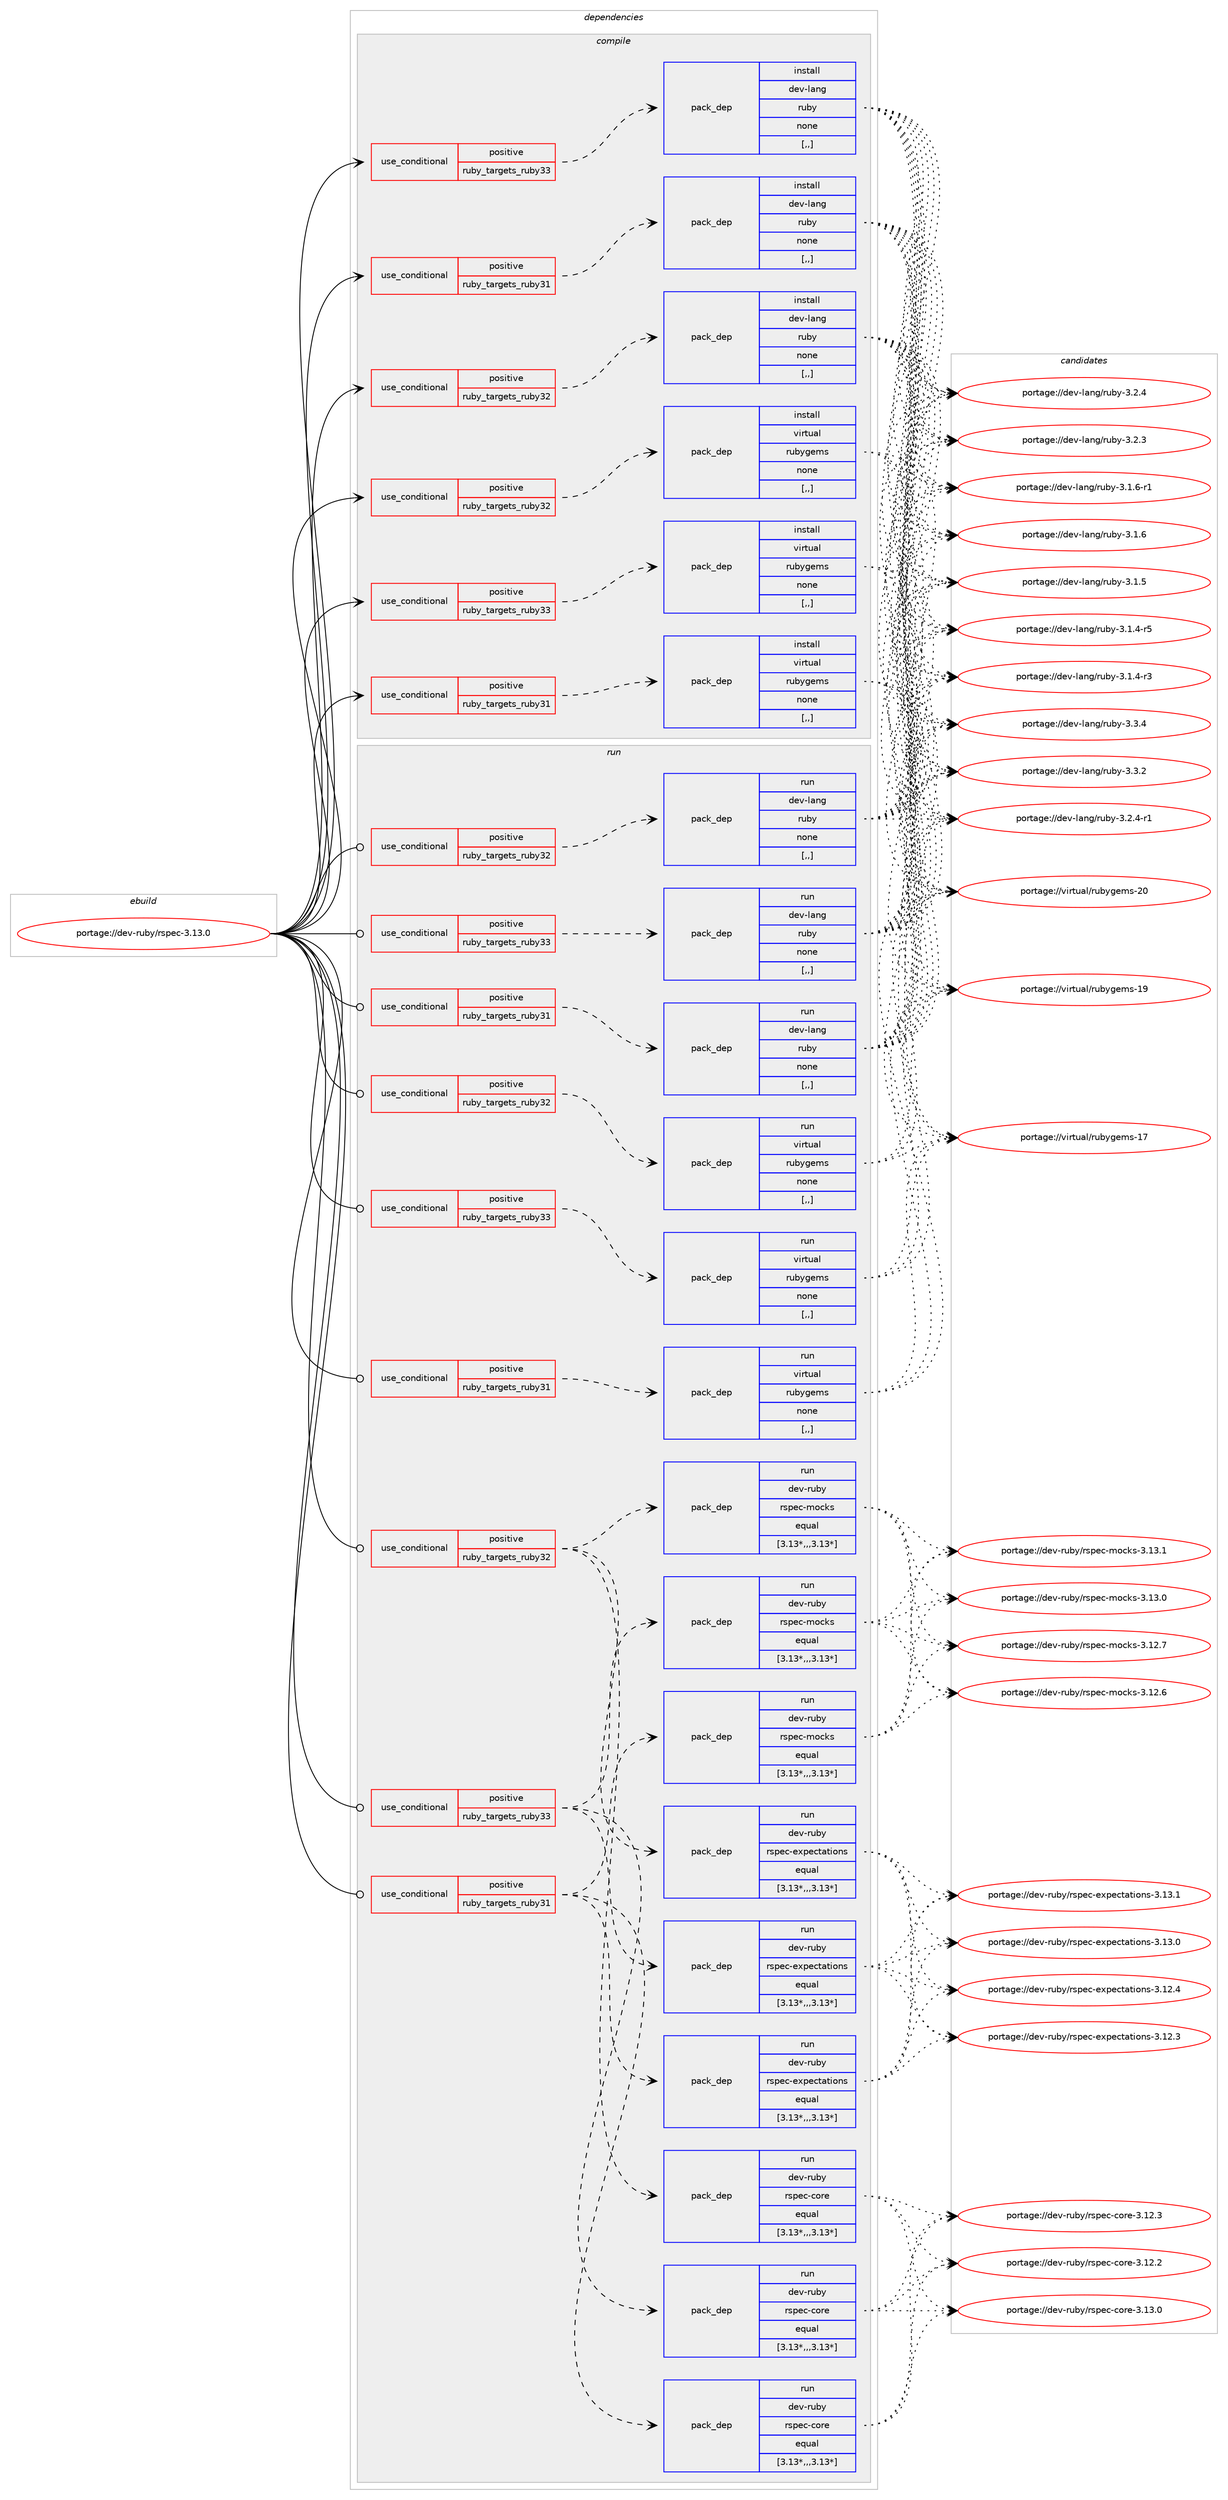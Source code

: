 digraph prolog {

# *************
# Graph options
# *************

newrank=true;
concentrate=true;
compound=true;
graph [rankdir=LR,fontname=Helvetica,fontsize=10,ranksep=1.5];#, ranksep=2.5, nodesep=0.2];
edge  [arrowhead=vee];
node  [fontname=Helvetica,fontsize=10];

# **********
# The ebuild
# **********

subgraph cluster_leftcol {
color=gray;
label=<<i>ebuild</i>>;
id [label="portage://dev-ruby/rspec-3.13.0", color=red, width=4, href="../dev-ruby/rspec-3.13.0.svg"];
}

# ****************
# The dependencies
# ****************

subgraph cluster_midcol {
color=gray;
label=<<i>dependencies</i>>;
subgraph cluster_compile {
fillcolor="#eeeeee";
style=filled;
label=<<i>compile</i>>;
subgraph cond54724 {
dependency198968 [label=<<TABLE BORDER="0" CELLBORDER="1" CELLSPACING="0" CELLPADDING="4"><TR><TD ROWSPAN="3" CELLPADDING="10">use_conditional</TD></TR><TR><TD>positive</TD></TR><TR><TD>ruby_targets_ruby31</TD></TR></TABLE>>, shape=none, color=red];
subgraph pack142876 {
dependency198969 [label=<<TABLE BORDER="0" CELLBORDER="1" CELLSPACING="0" CELLPADDING="4" WIDTH="220"><TR><TD ROWSPAN="6" CELLPADDING="30">pack_dep</TD></TR><TR><TD WIDTH="110">install</TD></TR><TR><TD>dev-lang</TD></TR><TR><TD>ruby</TD></TR><TR><TD>none</TD></TR><TR><TD>[,,]</TD></TR></TABLE>>, shape=none, color=blue];
}
dependency198968:e -> dependency198969:w [weight=20,style="dashed",arrowhead="vee"];
}
id:e -> dependency198968:w [weight=20,style="solid",arrowhead="vee"];
subgraph cond54725 {
dependency198970 [label=<<TABLE BORDER="0" CELLBORDER="1" CELLSPACING="0" CELLPADDING="4"><TR><TD ROWSPAN="3" CELLPADDING="10">use_conditional</TD></TR><TR><TD>positive</TD></TR><TR><TD>ruby_targets_ruby31</TD></TR></TABLE>>, shape=none, color=red];
subgraph pack142877 {
dependency198971 [label=<<TABLE BORDER="0" CELLBORDER="1" CELLSPACING="0" CELLPADDING="4" WIDTH="220"><TR><TD ROWSPAN="6" CELLPADDING="30">pack_dep</TD></TR><TR><TD WIDTH="110">install</TD></TR><TR><TD>virtual</TD></TR><TR><TD>rubygems</TD></TR><TR><TD>none</TD></TR><TR><TD>[,,]</TD></TR></TABLE>>, shape=none, color=blue];
}
dependency198970:e -> dependency198971:w [weight=20,style="dashed",arrowhead="vee"];
}
id:e -> dependency198970:w [weight=20,style="solid",arrowhead="vee"];
subgraph cond54726 {
dependency198972 [label=<<TABLE BORDER="0" CELLBORDER="1" CELLSPACING="0" CELLPADDING="4"><TR><TD ROWSPAN="3" CELLPADDING="10">use_conditional</TD></TR><TR><TD>positive</TD></TR><TR><TD>ruby_targets_ruby32</TD></TR></TABLE>>, shape=none, color=red];
subgraph pack142878 {
dependency198973 [label=<<TABLE BORDER="0" CELLBORDER="1" CELLSPACING="0" CELLPADDING="4" WIDTH="220"><TR><TD ROWSPAN="6" CELLPADDING="30">pack_dep</TD></TR><TR><TD WIDTH="110">install</TD></TR><TR><TD>dev-lang</TD></TR><TR><TD>ruby</TD></TR><TR><TD>none</TD></TR><TR><TD>[,,]</TD></TR></TABLE>>, shape=none, color=blue];
}
dependency198972:e -> dependency198973:w [weight=20,style="dashed",arrowhead="vee"];
}
id:e -> dependency198972:w [weight=20,style="solid",arrowhead="vee"];
subgraph cond54727 {
dependency198974 [label=<<TABLE BORDER="0" CELLBORDER="1" CELLSPACING="0" CELLPADDING="4"><TR><TD ROWSPAN="3" CELLPADDING="10">use_conditional</TD></TR><TR><TD>positive</TD></TR><TR><TD>ruby_targets_ruby32</TD></TR></TABLE>>, shape=none, color=red];
subgraph pack142879 {
dependency198975 [label=<<TABLE BORDER="0" CELLBORDER="1" CELLSPACING="0" CELLPADDING="4" WIDTH="220"><TR><TD ROWSPAN="6" CELLPADDING="30">pack_dep</TD></TR><TR><TD WIDTH="110">install</TD></TR><TR><TD>virtual</TD></TR><TR><TD>rubygems</TD></TR><TR><TD>none</TD></TR><TR><TD>[,,]</TD></TR></TABLE>>, shape=none, color=blue];
}
dependency198974:e -> dependency198975:w [weight=20,style="dashed",arrowhead="vee"];
}
id:e -> dependency198974:w [weight=20,style="solid",arrowhead="vee"];
subgraph cond54728 {
dependency198976 [label=<<TABLE BORDER="0" CELLBORDER="1" CELLSPACING="0" CELLPADDING="4"><TR><TD ROWSPAN="3" CELLPADDING="10">use_conditional</TD></TR><TR><TD>positive</TD></TR><TR><TD>ruby_targets_ruby33</TD></TR></TABLE>>, shape=none, color=red];
subgraph pack142880 {
dependency198977 [label=<<TABLE BORDER="0" CELLBORDER="1" CELLSPACING="0" CELLPADDING="4" WIDTH="220"><TR><TD ROWSPAN="6" CELLPADDING="30">pack_dep</TD></TR><TR><TD WIDTH="110">install</TD></TR><TR><TD>dev-lang</TD></TR><TR><TD>ruby</TD></TR><TR><TD>none</TD></TR><TR><TD>[,,]</TD></TR></TABLE>>, shape=none, color=blue];
}
dependency198976:e -> dependency198977:w [weight=20,style="dashed",arrowhead="vee"];
}
id:e -> dependency198976:w [weight=20,style="solid",arrowhead="vee"];
subgraph cond54729 {
dependency198978 [label=<<TABLE BORDER="0" CELLBORDER="1" CELLSPACING="0" CELLPADDING="4"><TR><TD ROWSPAN="3" CELLPADDING="10">use_conditional</TD></TR><TR><TD>positive</TD></TR><TR><TD>ruby_targets_ruby33</TD></TR></TABLE>>, shape=none, color=red];
subgraph pack142881 {
dependency198979 [label=<<TABLE BORDER="0" CELLBORDER="1" CELLSPACING="0" CELLPADDING="4" WIDTH="220"><TR><TD ROWSPAN="6" CELLPADDING="30">pack_dep</TD></TR><TR><TD WIDTH="110">install</TD></TR><TR><TD>virtual</TD></TR><TR><TD>rubygems</TD></TR><TR><TD>none</TD></TR><TR><TD>[,,]</TD></TR></TABLE>>, shape=none, color=blue];
}
dependency198978:e -> dependency198979:w [weight=20,style="dashed",arrowhead="vee"];
}
id:e -> dependency198978:w [weight=20,style="solid",arrowhead="vee"];
}
subgraph cluster_compileandrun {
fillcolor="#eeeeee";
style=filled;
label=<<i>compile and run</i>>;
}
subgraph cluster_run {
fillcolor="#eeeeee";
style=filled;
label=<<i>run</i>>;
subgraph cond54730 {
dependency198980 [label=<<TABLE BORDER="0" CELLBORDER="1" CELLSPACING="0" CELLPADDING="4"><TR><TD ROWSPAN="3" CELLPADDING="10">use_conditional</TD></TR><TR><TD>positive</TD></TR><TR><TD>ruby_targets_ruby31</TD></TR></TABLE>>, shape=none, color=red];
subgraph pack142882 {
dependency198981 [label=<<TABLE BORDER="0" CELLBORDER="1" CELLSPACING="0" CELLPADDING="4" WIDTH="220"><TR><TD ROWSPAN="6" CELLPADDING="30">pack_dep</TD></TR><TR><TD WIDTH="110">run</TD></TR><TR><TD>dev-lang</TD></TR><TR><TD>ruby</TD></TR><TR><TD>none</TD></TR><TR><TD>[,,]</TD></TR></TABLE>>, shape=none, color=blue];
}
dependency198980:e -> dependency198981:w [weight=20,style="dashed",arrowhead="vee"];
}
id:e -> dependency198980:w [weight=20,style="solid",arrowhead="odot"];
subgraph cond54731 {
dependency198982 [label=<<TABLE BORDER="0" CELLBORDER="1" CELLSPACING="0" CELLPADDING="4"><TR><TD ROWSPAN="3" CELLPADDING="10">use_conditional</TD></TR><TR><TD>positive</TD></TR><TR><TD>ruby_targets_ruby31</TD></TR></TABLE>>, shape=none, color=red];
subgraph pack142883 {
dependency198983 [label=<<TABLE BORDER="0" CELLBORDER="1" CELLSPACING="0" CELLPADDING="4" WIDTH="220"><TR><TD ROWSPAN="6" CELLPADDING="30">pack_dep</TD></TR><TR><TD WIDTH="110">run</TD></TR><TR><TD>dev-ruby</TD></TR><TR><TD>rspec-core</TD></TR><TR><TD>equal</TD></TR><TR><TD>[3.13*,,,3.13*]</TD></TR></TABLE>>, shape=none, color=blue];
}
dependency198982:e -> dependency198983:w [weight=20,style="dashed",arrowhead="vee"];
subgraph pack142884 {
dependency198984 [label=<<TABLE BORDER="0" CELLBORDER="1" CELLSPACING="0" CELLPADDING="4" WIDTH="220"><TR><TD ROWSPAN="6" CELLPADDING="30">pack_dep</TD></TR><TR><TD WIDTH="110">run</TD></TR><TR><TD>dev-ruby</TD></TR><TR><TD>rspec-expectations</TD></TR><TR><TD>equal</TD></TR><TR><TD>[3.13*,,,3.13*]</TD></TR></TABLE>>, shape=none, color=blue];
}
dependency198982:e -> dependency198984:w [weight=20,style="dashed",arrowhead="vee"];
subgraph pack142885 {
dependency198985 [label=<<TABLE BORDER="0" CELLBORDER="1" CELLSPACING="0" CELLPADDING="4" WIDTH="220"><TR><TD ROWSPAN="6" CELLPADDING="30">pack_dep</TD></TR><TR><TD WIDTH="110">run</TD></TR><TR><TD>dev-ruby</TD></TR><TR><TD>rspec-mocks</TD></TR><TR><TD>equal</TD></TR><TR><TD>[3.13*,,,3.13*]</TD></TR></TABLE>>, shape=none, color=blue];
}
dependency198982:e -> dependency198985:w [weight=20,style="dashed",arrowhead="vee"];
}
id:e -> dependency198982:w [weight=20,style="solid",arrowhead="odot"];
subgraph cond54732 {
dependency198986 [label=<<TABLE BORDER="0" CELLBORDER="1" CELLSPACING="0" CELLPADDING="4"><TR><TD ROWSPAN="3" CELLPADDING="10">use_conditional</TD></TR><TR><TD>positive</TD></TR><TR><TD>ruby_targets_ruby31</TD></TR></TABLE>>, shape=none, color=red];
subgraph pack142886 {
dependency198987 [label=<<TABLE BORDER="0" CELLBORDER="1" CELLSPACING="0" CELLPADDING="4" WIDTH="220"><TR><TD ROWSPAN="6" CELLPADDING="30">pack_dep</TD></TR><TR><TD WIDTH="110">run</TD></TR><TR><TD>virtual</TD></TR><TR><TD>rubygems</TD></TR><TR><TD>none</TD></TR><TR><TD>[,,]</TD></TR></TABLE>>, shape=none, color=blue];
}
dependency198986:e -> dependency198987:w [weight=20,style="dashed",arrowhead="vee"];
}
id:e -> dependency198986:w [weight=20,style="solid",arrowhead="odot"];
subgraph cond54733 {
dependency198988 [label=<<TABLE BORDER="0" CELLBORDER="1" CELLSPACING="0" CELLPADDING="4"><TR><TD ROWSPAN="3" CELLPADDING="10">use_conditional</TD></TR><TR><TD>positive</TD></TR><TR><TD>ruby_targets_ruby32</TD></TR></TABLE>>, shape=none, color=red];
subgraph pack142887 {
dependency198989 [label=<<TABLE BORDER="0" CELLBORDER="1" CELLSPACING="0" CELLPADDING="4" WIDTH="220"><TR><TD ROWSPAN="6" CELLPADDING="30">pack_dep</TD></TR><TR><TD WIDTH="110">run</TD></TR><TR><TD>dev-lang</TD></TR><TR><TD>ruby</TD></TR><TR><TD>none</TD></TR><TR><TD>[,,]</TD></TR></TABLE>>, shape=none, color=blue];
}
dependency198988:e -> dependency198989:w [weight=20,style="dashed",arrowhead="vee"];
}
id:e -> dependency198988:w [weight=20,style="solid",arrowhead="odot"];
subgraph cond54734 {
dependency198990 [label=<<TABLE BORDER="0" CELLBORDER="1" CELLSPACING="0" CELLPADDING="4"><TR><TD ROWSPAN="3" CELLPADDING="10">use_conditional</TD></TR><TR><TD>positive</TD></TR><TR><TD>ruby_targets_ruby32</TD></TR></TABLE>>, shape=none, color=red];
subgraph pack142888 {
dependency198991 [label=<<TABLE BORDER="0" CELLBORDER="1" CELLSPACING="0" CELLPADDING="4" WIDTH="220"><TR><TD ROWSPAN="6" CELLPADDING="30">pack_dep</TD></TR><TR><TD WIDTH="110">run</TD></TR><TR><TD>dev-ruby</TD></TR><TR><TD>rspec-core</TD></TR><TR><TD>equal</TD></TR><TR><TD>[3.13*,,,3.13*]</TD></TR></TABLE>>, shape=none, color=blue];
}
dependency198990:e -> dependency198991:w [weight=20,style="dashed",arrowhead="vee"];
subgraph pack142889 {
dependency198992 [label=<<TABLE BORDER="0" CELLBORDER="1" CELLSPACING="0" CELLPADDING="4" WIDTH="220"><TR><TD ROWSPAN="6" CELLPADDING="30">pack_dep</TD></TR><TR><TD WIDTH="110">run</TD></TR><TR><TD>dev-ruby</TD></TR><TR><TD>rspec-expectations</TD></TR><TR><TD>equal</TD></TR><TR><TD>[3.13*,,,3.13*]</TD></TR></TABLE>>, shape=none, color=blue];
}
dependency198990:e -> dependency198992:w [weight=20,style="dashed",arrowhead="vee"];
subgraph pack142890 {
dependency198993 [label=<<TABLE BORDER="0" CELLBORDER="1" CELLSPACING="0" CELLPADDING="4" WIDTH="220"><TR><TD ROWSPAN="6" CELLPADDING="30">pack_dep</TD></TR><TR><TD WIDTH="110">run</TD></TR><TR><TD>dev-ruby</TD></TR><TR><TD>rspec-mocks</TD></TR><TR><TD>equal</TD></TR><TR><TD>[3.13*,,,3.13*]</TD></TR></TABLE>>, shape=none, color=blue];
}
dependency198990:e -> dependency198993:w [weight=20,style="dashed",arrowhead="vee"];
}
id:e -> dependency198990:w [weight=20,style="solid",arrowhead="odot"];
subgraph cond54735 {
dependency198994 [label=<<TABLE BORDER="0" CELLBORDER="1" CELLSPACING="0" CELLPADDING="4"><TR><TD ROWSPAN="3" CELLPADDING="10">use_conditional</TD></TR><TR><TD>positive</TD></TR><TR><TD>ruby_targets_ruby32</TD></TR></TABLE>>, shape=none, color=red];
subgraph pack142891 {
dependency198995 [label=<<TABLE BORDER="0" CELLBORDER="1" CELLSPACING="0" CELLPADDING="4" WIDTH="220"><TR><TD ROWSPAN="6" CELLPADDING="30">pack_dep</TD></TR><TR><TD WIDTH="110">run</TD></TR><TR><TD>virtual</TD></TR><TR><TD>rubygems</TD></TR><TR><TD>none</TD></TR><TR><TD>[,,]</TD></TR></TABLE>>, shape=none, color=blue];
}
dependency198994:e -> dependency198995:w [weight=20,style="dashed",arrowhead="vee"];
}
id:e -> dependency198994:w [weight=20,style="solid",arrowhead="odot"];
subgraph cond54736 {
dependency198996 [label=<<TABLE BORDER="0" CELLBORDER="1" CELLSPACING="0" CELLPADDING="4"><TR><TD ROWSPAN="3" CELLPADDING="10">use_conditional</TD></TR><TR><TD>positive</TD></TR><TR><TD>ruby_targets_ruby33</TD></TR></TABLE>>, shape=none, color=red];
subgraph pack142892 {
dependency198997 [label=<<TABLE BORDER="0" CELLBORDER="1" CELLSPACING="0" CELLPADDING="4" WIDTH="220"><TR><TD ROWSPAN="6" CELLPADDING="30">pack_dep</TD></TR><TR><TD WIDTH="110">run</TD></TR><TR><TD>dev-lang</TD></TR><TR><TD>ruby</TD></TR><TR><TD>none</TD></TR><TR><TD>[,,]</TD></TR></TABLE>>, shape=none, color=blue];
}
dependency198996:e -> dependency198997:w [weight=20,style="dashed",arrowhead="vee"];
}
id:e -> dependency198996:w [weight=20,style="solid",arrowhead="odot"];
subgraph cond54737 {
dependency198998 [label=<<TABLE BORDER="0" CELLBORDER="1" CELLSPACING="0" CELLPADDING="4"><TR><TD ROWSPAN="3" CELLPADDING="10">use_conditional</TD></TR><TR><TD>positive</TD></TR><TR><TD>ruby_targets_ruby33</TD></TR></TABLE>>, shape=none, color=red];
subgraph pack142893 {
dependency198999 [label=<<TABLE BORDER="0" CELLBORDER="1" CELLSPACING="0" CELLPADDING="4" WIDTH="220"><TR><TD ROWSPAN="6" CELLPADDING="30">pack_dep</TD></TR><TR><TD WIDTH="110">run</TD></TR><TR><TD>dev-ruby</TD></TR><TR><TD>rspec-core</TD></TR><TR><TD>equal</TD></TR><TR><TD>[3.13*,,,3.13*]</TD></TR></TABLE>>, shape=none, color=blue];
}
dependency198998:e -> dependency198999:w [weight=20,style="dashed",arrowhead="vee"];
subgraph pack142894 {
dependency199000 [label=<<TABLE BORDER="0" CELLBORDER="1" CELLSPACING="0" CELLPADDING="4" WIDTH="220"><TR><TD ROWSPAN="6" CELLPADDING="30">pack_dep</TD></TR><TR><TD WIDTH="110">run</TD></TR><TR><TD>dev-ruby</TD></TR><TR><TD>rspec-expectations</TD></TR><TR><TD>equal</TD></TR><TR><TD>[3.13*,,,3.13*]</TD></TR></TABLE>>, shape=none, color=blue];
}
dependency198998:e -> dependency199000:w [weight=20,style="dashed",arrowhead="vee"];
subgraph pack142895 {
dependency199001 [label=<<TABLE BORDER="0" CELLBORDER="1" CELLSPACING="0" CELLPADDING="4" WIDTH="220"><TR><TD ROWSPAN="6" CELLPADDING="30">pack_dep</TD></TR><TR><TD WIDTH="110">run</TD></TR><TR><TD>dev-ruby</TD></TR><TR><TD>rspec-mocks</TD></TR><TR><TD>equal</TD></TR><TR><TD>[3.13*,,,3.13*]</TD></TR></TABLE>>, shape=none, color=blue];
}
dependency198998:e -> dependency199001:w [weight=20,style="dashed",arrowhead="vee"];
}
id:e -> dependency198998:w [weight=20,style="solid",arrowhead="odot"];
subgraph cond54738 {
dependency199002 [label=<<TABLE BORDER="0" CELLBORDER="1" CELLSPACING="0" CELLPADDING="4"><TR><TD ROWSPAN="3" CELLPADDING="10">use_conditional</TD></TR><TR><TD>positive</TD></TR><TR><TD>ruby_targets_ruby33</TD></TR></TABLE>>, shape=none, color=red];
subgraph pack142896 {
dependency199003 [label=<<TABLE BORDER="0" CELLBORDER="1" CELLSPACING="0" CELLPADDING="4" WIDTH="220"><TR><TD ROWSPAN="6" CELLPADDING="30">pack_dep</TD></TR><TR><TD WIDTH="110">run</TD></TR><TR><TD>virtual</TD></TR><TR><TD>rubygems</TD></TR><TR><TD>none</TD></TR><TR><TD>[,,]</TD></TR></TABLE>>, shape=none, color=blue];
}
dependency199002:e -> dependency199003:w [weight=20,style="dashed",arrowhead="vee"];
}
id:e -> dependency199002:w [weight=20,style="solid",arrowhead="odot"];
}
}

# **************
# The candidates
# **************

subgraph cluster_choices {
rank=same;
color=gray;
label=<<i>candidates</i>>;

subgraph choice142876 {
color=black;
nodesep=1;
choice10010111845108971101034711411798121455146514652 [label="portage://dev-lang/ruby-3.3.4", color=red, width=4,href="../dev-lang/ruby-3.3.4.svg"];
choice10010111845108971101034711411798121455146514650 [label="portage://dev-lang/ruby-3.3.2", color=red, width=4,href="../dev-lang/ruby-3.3.2.svg"];
choice100101118451089711010347114117981214551465046524511449 [label="portage://dev-lang/ruby-3.2.4-r1", color=red, width=4,href="../dev-lang/ruby-3.2.4-r1.svg"];
choice10010111845108971101034711411798121455146504652 [label="portage://dev-lang/ruby-3.2.4", color=red, width=4,href="../dev-lang/ruby-3.2.4.svg"];
choice10010111845108971101034711411798121455146504651 [label="portage://dev-lang/ruby-3.2.3", color=red, width=4,href="../dev-lang/ruby-3.2.3.svg"];
choice100101118451089711010347114117981214551464946544511449 [label="portage://dev-lang/ruby-3.1.6-r1", color=red, width=4,href="../dev-lang/ruby-3.1.6-r1.svg"];
choice10010111845108971101034711411798121455146494654 [label="portage://dev-lang/ruby-3.1.6", color=red, width=4,href="../dev-lang/ruby-3.1.6.svg"];
choice10010111845108971101034711411798121455146494653 [label="portage://dev-lang/ruby-3.1.5", color=red, width=4,href="../dev-lang/ruby-3.1.5.svg"];
choice100101118451089711010347114117981214551464946524511453 [label="portage://dev-lang/ruby-3.1.4-r5", color=red, width=4,href="../dev-lang/ruby-3.1.4-r5.svg"];
choice100101118451089711010347114117981214551464946524511451 [label="portage://dev-lang/ruby-3.1.4-r3", color=red, width=4,href="../dev-lang/ruby-3.1.4-r3.svg"];
dependency198969:e -> choice10010111845108971101034711411798121455146514652:w [style=dotted,weight="100"];
dependency198969:e -> choice10010111845108971101034711411798121455146514650:w [style=dotted,weight="100"];
dependency198969:e -> choice100101118451089711010347114117981214551465046524511449:w [style=dotted,weight="100"];
dependency198969:e -> choice10010111845108971101034711411798121455146504652:w [style=dotted,weight="100"];
dependency198969:e -> choice10010111845108971101034711411798121455146504651:w [style=dotted,weight="100"];
dependency198969:e -> choice100101118451089711010347114117981214551464946544511449:w [style=dotted,weight="100"];
dependency198969:e -> choice10010111845108971101034711411798121455146494654:w [style=dotted,weight="100"];
dependency198969:e -> choice10010111845108971101034711411798121455146494653:w [style=dotted,weight="100"];
dependency198969:e -> choice100101118451089711010347114117981214551464946524511453:w [style=dotted,weight="100"];
dependency198969:e -> choice100101118451089711010347114117981214551464946524511451:w [style=dotted,weight="100"];
}
subgraph choice142877 {
color=black;
nodesep=1;
choice118105114116117971084711411798121103101109115455048 [label="portage://virtual/rubygems-20", color=red, width=4,href="../virtual/rubygems-20.svg"];
choice118105114116117971084711411798121103101109115454957 [label="portage://virtual/rubygems-19", color=red, width=4,href="../virtual/rubygems-19.svg"];
choice118105114116117971084711411798121103101109115454955 [label="portage://virtual/rubygems-17", color=red, width=4,href="../virtual/rubygems-17.svg"];
dependency198971:e -> choice118105114116117971084711411798121103101109115455048:w [style=dotted,weight="100"];
dependency198971:e -> choice118105114116117971084711411798121103101109115454957:w [style=dotted,weight="100"];
dependency198971:e -> choice118105114116117971084711411798121103101109115454955:w [style=dotted,weight="100"];
}
subgraph choice142878 {
color=black;
nodesep=1;
choice10010111845108971101034711411798121455146514652 [label="portage://dev-lang/ruby-3.3.4", color=red, width=4,href="../dev-lang/ruby-3.3.4.svg"];
choice10010111845108971101034711411798121455146514650 [label="portage://dev-lang/ruby-3.3.2", color=red, width=4,href="../dev-lang/ruby-3.3.2.svg"];
choice100101118451089711010347114117981214551465046524511449 [label="portage://dev-lang/ruby-3.2.4-r1", color=red, width=4,href="../dev-lang/ruby-3.2.4-r1.svg"];
choice10010111845108971101034711411798121455146504652 [label="portage://dev-lang/ruby-3.2.4", color=red, width=4,href="../dev-lang/ruby-3.2.4.svg"];
choice10010111845108971101034711411798121455146504651 [label="portage://dev-lang/ruby-3.2.3", color=red, width=4,href="../dev-lang/ruby-3.2.3.svg"];
choice100101118451089711010347114117981214551464946544511449 [label="portage://dev-lang/ruby-3.1.6-r1", color=red, width=4,href="../dev-lang/ruby-3.1.6-r1.svg"];
choice10010111845108971101034711411798121455146494654 [label="portage://dev-lang/ruby-3.1.6", color=red, width=4,href="../dev-lang/ruby-3.1.6.svg"];
choice10010111845108971101034711411798121455146494653 [label="portage://dev-lang/ruby-3.1.5", color=red, width=4,href="../dev-lang/ruby-3.1.5.svg"];
choice100101118451089711010347114117981214551464946524511453 [label="portage://dev-lang/ruby-3.1.4-r5", color=red, width=4,href="../dev-lang/ruby-3.1.4-r5.svg"];
choice100101118451089711010347114117981214551464946524511451 [label="portage://dev-lang/ruby-3.1.4-r3", color=red, width=4,href="../dev-lang/ruby-3.1.4-r3.svg"];
dependency198973:e -> choice10010111845108971101034711411798121455146514652:w [style=dotted,weight="100"];
dependency198973:e -> choice10010111845108971101034711411798121455146514650:w [style=dotted,weight="100"];
dependency198973:e -> choice100101118451089711010347114117981214551465046524511449:w [style=dotted,weight="100"];
dependency198973:e -> choice10010111845108971101034711411798121455146504652:w [style=dotted,weight="100"];
dependency198973:e -> choice10010111845108971101034711411798121455146504651:w [style=dotted,weight="100"];
dependency198973:e -> choice100101118451089711010347114117981214551464946544511449:w [style=dotted,weight="100"];
dependency198973:e -> choice10010111845108971101034711411798121455146494654:w [style=dotted,weight="100"];
dependency198973:e -> choice10010111845108971101034711411798121455146494653:w [style=dotted,weight="100"];
dependency198973:e -> choice100101118451089711010347114117981214551464946524511453:w [style=dotted,weight="100"];
dependency198973:e -> choice100101118451089711010347114117981214551464946524511451:w [style=dotted,weight="100"];
}
subgraph choice142879 {
color=black;
nodesep=1;
choice118105114116117971084711411798121103101109115455048 [label="portage://virtual/rubygems-20", color=red, width=4,href="../virtual/rubygems-20.svg"];
choice118105114116117971084711411798121103101109115454957 [label="portage://virtual/rubygems-19", color=red, width=4,href="../virtual/rubygems-19.svg"];
choice118105114116117971084711411798121103101109115454955 [label="portage://virtual/rubygems-17", color=red, width=4,href="../virtual/rubygems-17.svg"];
dependency198975:e -> choice118105114116117971084711411798121103101109115455048:w [style=dotted,weight="100"];
dependency198975:e -> choice118105114116117971084711411798121103101109115454957:w [style=dotted,weight="100"];
dependency198975:e -> choice118105114116117971084711411798121103101109115454955:w [style=dotted,weight="100"];
}
subgraph choice142880 {
color=black;
nodesep=1;
choice10010111845108971101034711411798121455146514652 [label="portage://dev-lang/ruby-3.3.4", color=red, width=4,href="../dev-lang/ruby-3.3.4.svg"];
choice10010111845108971101034711411798121455146514650 [label="portage://dev-lang/ruby-3.3.2", color=red, width=4,href="../dev-lang/ruby-3.3.2.svg"];
choice100101118451089711010347114117981214551465046524511449 [label="portage://dev-lang/ruby-3.2.4-r1", color=red, width=4,href="../dev-lang/ruby-3.2.4-r1.svg"];
choice10010111845108971101034711411798121455146504652 [label="portage://dev-lang/ruby-3.2.4", color=red, width=4,href="../dev-lang/ruby-3.2.4.svg"];
choice10010111845108971101034711411798121455146504651 [label="portage://dev-lang/ruby-3.2.3", color=red, width=4,href="../dev-lang/ruby-3.2.3.svg"];
choice100101118451089711010347114117981214551464946544511449 [label="portage://dev-lang/ruby-3.1.6-r1", color=red, width=4,href="../dev-lang/ruby-3.1.6-r1.svg"];
choice10010111845108971101034711411798121455146494654 [label="portage://dev-lang/ruby-3.1.6", color=red, width=4,href="../dev-lang/ruby-3.1.6.svg"];
choice10010111845108971101034711411798121455146494653 [label="portage://dev-lang/ruby-3.1.5", color=red, width=4,href="../dev-lang/ruby-3.1.5.svg"];
choice100101118451089711010347114117981214551464946524511453 [label="portage://dev-lang/ruby-3.1.4-r5", color=red, width=4,href="../dev-lang/ruby-3.1.4-r5.svg"];
choice100101118451089711010347114117981214551464946524511451 [label="portage://dev-lang/ruby-3.1.4-r3", color=red, width=4,href="../dev-lang/ruby-3.1.4-r3.svg"];
dependency198977:e -> choice10010111845108971101034711411798121455146514652:w [style=dotted,weight="100"];
dependency198977:e -> choice10010111845108971101034711411798121455146514650:w [style=dotted,weight="100"];
dependency198977:e -> choice100101118451089711010347114117981214551465046524511449:w [style=dotted,weight="100"];
dependency198977:e -> choice10010111845108971101034711411798121455146504652:w [style=dotted,weight="100"];
dependency198977:e -> choice10010111845108971101034711411798121455146504651:w [style=dotted,weight="100"];
dependency198977:e -> choice100101118451089711010347114117981214551464946544511449:w [style=dotted,weight="100"];
dependency198977:e -> choice10010111845108971101034711411798121455146494654:w [style=dotted,weight="100"];
dependency198977:e -> choice10010111845108971101034711411798121455146494653:w [style=dotted,weight="100"];
dependency198977:e -> choice100101118451089711010347114117981214551464946524511453:w [style=dotted,weight="100"];
dependency198977:e -> choice100101118451089711010347114117981214551464946524511451:w [style=dotted,weight="100"];
}
subgraph choice142881 {
color=black;
nodesep=1;
choice118105114116117971084711411798121103101109115455048 [label="portage://virtual/rubygems-20", color=red, width=4,href="../virtual/rubygems-20.svg"];
choice118105114116117971084711411798121103101109115454957 [label="portage://virtual/rubygems-19", color=red, width=4,href="../virtual/rubygems-19.svg"];
choice118105114116117971084711411798121103101109115454955 [label="portage://virtual/rubygems-17", color=red, width=4,href="../virtual/rubygems-17.svg"];
dependency198979:e -> choice118105114116117971084711411798121103101109115455048:w [style=dotted,weight="100"];
dependency198979:e -> choice118105114116117971084711411798121103101109115454957:w [style=dotted,weight="100"];
dependency198979:e -> choice118105114116117971084711411798121103101109115454955:w [style=dotted,weight="100"];
}
subgraph choice142882 {
color=black;
nodesep=1;
choice10010111845108971101034711411798121455146514652 [label="portage://dev-lang/ruby-3.3.4", color=red, width=4,href="../dev-lang/ruby-3.3.4.svg"];
choice10010111845108971101034711411798121455146514650 [label="portage://dev-lang/ruby-3.3.2", color=red, width=4,href="../dev-lang/ruby-3.3.2.svg"];
choice100101118451089711010347114117981214551465046524511449 [label="portage://dev-lang/ruby-3.2.4-r1", color=red, width=4,href="../dev-lang/ruby-3.2.4-r1.svg"];
choice10010111845108971101034711411798121455146504652 [label="portage://dev-lang/ruby-3.2.4", color=red, width=4,href="../dev-lang/ruby-3.2.4.svg"];
choice10010111845108971101034711411798121455146504651 [label="portage://dev-lang/ruby-3.2.3", color=red, width=4,href="../dev-lang/ruby-3.2.3.svg"];
choice100101118451089711010347114117981214551464946544511449 [label="portage://dev-lang/ruby-3.1.6-r1", color=red, width=4,href="../dev-lang/ruby-3.1.6-r1.svg"];
choice10010111845108971101034711411798121455146494654 [label="portage://dev-lang/ruby-3.1.6", color=red, width=4,href="../dev-lang/ruby-3.1.6.svg"];
choice10010111845108971101034711411798121455146494653 [label="portage://dev-lang/ruby-3.1.5", color=red, width=4,href="../dev-lang/ruby-3.1.5.svg"];
choice100101118451089711010347114117981214551464946524511453 [label="portage://dev-lang/ruby-3.1.4-r5", color=red, width=4,href="../dev-lang/ruby-3.1.4-r5.svg"];
choice100101118451089711010347114117981214551464946524511451 [label="portage://dev-lang/ruby-3.1.4-r3", color=red, width=4,href="../dev-lang/ruby-3.1.4-r3.svg"];
dependency198981:e -> choice10010111845108971101034711411798121455146514652:w [style=dotted,weight="100"];
dependency198981:e -> choice10010111845108971101034711411798121455146514650:w [style=dotted,weight="100"];
dependency198981:e -> choice100101118451089711010347114117981214551465046524511449:w [style=dotted,weight="100"];
dependency198981:e -> choice10010111845108971101034711411798121455146504652:w [style=dotted,weight="100"];
dependency198981:e -> choice10010111845108971101034711411798121455146504651:w [style=dotted,weight="100"];
dependency198981:e -> choice100101118451089711010347114117981214551464946544511449:w [style=dotted,weight="100"];
dependency198981:e -> choice10010111845108971101034711411798121455146494654:w [style=dotted,weight="100"];
dependency198981:e -> choice10010111845108971101034711411798121455146494653:w [style=dotted,weight="100"];
dependency198981:e -> choice100101118451089711010347114117981214551464946524511453:w [style=dotted,weight="100"];
dependency198981:e -> choice100101118451089711010347114117981214551464946524511451:w [style=dotted,weight="100"];
}
subgraph choice142883 {
color=black;
nodesep=1;
choice10010111845114117981214711411511210199459911111410145514649514648 [label="portage://dev-ruby/rspec-core-3.13.0", color=red, width=4,href="../dev-ruby/rspec-core-3.13.0.svg"];
choice10010111845114117981214711411511210199459911111410145514649504651 [label="portage://dev-ruby/rspec-core-3.12.3", color=red, width=4,href="../dev-ruby/rspec-core-3.12.3.svg"];
choice10010111845114117981214711411511210199459911111410145514649504650 [label="portage://dev-ruby/rspec-core-3.12.2", color=red, width=4,href="../dev-ruby/rspec-core-3.12.2.svg"];
dependency198983:e -> choice10010111845114117981214711411511210199459911111410145514649514648:w [style=dotted,weight="100"];
dependency198983:e -> choice10010111845114117981214711411511210199459911111410145514649504651:w [style=dotted,weight="100"];
dependency198983:e -> choice10010111845114117981214711411511210199459911111410145514649504650:w [style=dotted,weight="100"];
}
subgraph choice142884 {
color=black;
nodesep=1;
choice1001011184511411798121471141151121019945101120112101991169711610511111011545514649514649 [label="portage://dev-ruby/rspec-expectations-3.13.1", color=red, width=4,href="../dev-ruby/rspec-expectations-3.13.1.svg"];
choice1001011184511411798121471141151121019945101120112101991169711610511111011545514649514648 [label="portage://dev-ruby/rspec-expectations-3.13.0", color=red, width=4,href="../dev-ruby/rspec-expectations-3.13.0.svg"];
choice1001011184511411798121471141151121019945101120112101991169711610511111011545514649504652 [label="portage://dev-ruby/rspec-expectations-3.12.4", color=red, width=4,href="../dev-ruby/rspec-expectations-3.12.4.svg"];
choice1001011184511411798121471141151121019945101120112101991169711610511111011545514649504651 [label="portage://dev-ruby/rspec-expectations-3.12.3", color=red, width=4,href="../dev-ruby/rspec-expectations-3.12.3.svg"];
dependency198984:e -> choice1001011184511411798121471141151121019945101120112101991169711610511111011545514649514649:w [style=dotted,weight="100"];
dependency198984:e -> choice1001011184511411798121471141151121019945101120112101991169711610511111011545514649514648:w [style=dotted,weight="100"];
dependency198984:e -> choice1001011184511411798121471141151121019945101120112101991169711610511111011545514649504652:w [style=dotted,weight="100"];
dependency198984:e -> choice1001011184511411798121471141151121019945101120112101991169711610511111011545514649504651:w [style=dotted,weight="100"];
}
subgraph choice142885 {
color=black;
nodesep=1;
choice10010111845114117981214711411511210199451091119910711545514649514649 [label="portage://dev-ruby/rspec-mocks-3.13.1", color=red, width=4,href="../dev-ruby/rspec-mocks-3.13.1.svg"];
choice10010111845114117981214711411511210199451091119910711545514649514648 [label="portage://dev-ruby/rspec-mocks-3.13.0", color=red, width=4,href="../dev-ruby/rspec-mocks-3.13.0.svg"];
choice10010111845114117981214711411511210199451091119910711545514649504655 [label="portage://dev-ruby/rspec-mocks-3.12.7", color=red, width=4,href="../dev-ruby/rspec-mocks-3.12.7.svg"];
choice10010111845114117981214711411511210199451091119910711545514649504654 [label="portage://dev-ruby/rspec-mocks-3.12.6", color=red, width=4,href="../dev-ruby/rspec-mocks-3.12.6.svg"];
dependency198985:e -> choice10010111845114117981214711411511210199451091119910711545514649514649:w [style=dotted,weight="100"];
dependency198985:e -> choice10010111845114117981214711411511210199451091119910711545514649514648:w [style=dotted,weight="100"];
dependency198985:e -> choice10010111845114117981214711411511210199451091119910711545514649504655:w [style=dotted,weight="100"];
dependency198985:e -> choice10010111845114117981214711411511210199451091119910711545514649504654:w [style=dotted,weight="100"];
}
subgraph choice142886 {
color=black;
nodesep=1;
choice118105114116117971084711411798121103101109115455048 [label="portage://virtual/rubygems-20", color=red, width=4,href="../virtual/rubygems-20.svg"];
choice118105114116117971084711411798121103101109115454957 [label="portage://virtual/rubygems-19", color=red, width=4,href="../virtual/rubygems-19.svg"];
choice118105114116117971084711411798121103101109115454955 [label="portage://virtual/rubygems-17", color=red, width=4,href="../virtual/rubygems-17.svg"];
dependency198987:e -> choice118105114116117971084711411798121103101109115455048:w [style=dotted,weight="100"];
dependency198987:e -> choice118105114116117971084711411798121103101109115454957:w [style=dotted,weight="100"];
dependency198987:e -> choice118105114116117971084711411798121103101109115454955:w [style=dotted,weight="100"];
}
subgraph choice142887 {
color=black;
nodesep=1;
choice10010111845108971101034711411798121455146514652 [label="portage://dev-lang/ruby-3.3.4", color=red, width=4,href="../dev-lang/ruby-3.3.4.svg"];
choice10010111845108971101034711411798121455146514650 [label="portage://dev-lang/ruby-3.3.2", color=red, width=4,href="../dev-lang/ruby-3.3.2.svg"];
choice100101118451089711010347114117981214551465046524511449 [label="portage://dev-lang/ruby-3.2.4-r1", color=red, width=4,href="../dev-lang/ruby-3.2.4-r1.svg"];
choice10010111845108971101034711411798121455146504652 [label="portage://dev-lang/ruby-3.2.4", color=red, width=4,href="../dev-lang/ruby-3.2.4.svg"];
choice10010111845108971101034711411798121455146504651 [label="portage://dev-lang/ruby-3.2.3", color=red, width=4,href="../dev-lang/ruby-3.2.3.svg"];
choice100101118451089711010347114117981214551464946544511449 [label="portage://dev-lang/ruby-3.1.6-r1", color=red, width=4,href="../dev-lang/ruby-3.1.6-r1.svg"];
choice10010111845108971101034711411798121455146494654 [label="portage://dev-lang/ruby-3.1.6", color=red, width=4,href="../dev-lang/ruby-3.1.6.svg"];
choice10010111845108971101034711411798121455146494653 [label="portage://dev-lang/ruby-3.1.5", color=red, width=4,href="../dev-lang/ruby-3.1.5.svg"];
choice100101118451089711010347114117981214551464946524511453 [label="portage://dev-lang/ruby-3.1.4-r5", color=red, width=4,href="../dev-lang/ruby-3.1.4-r5.svg"];
choice100101118451089711010347114117981214551464946524511451 [label="portage://dev-lang/ruby-3.1.4-r3", color=red, width=4,href="../dev-lang/ruby-3.1.4-r3.svg"];
dependency198989:e -> choice10010111845108971101034711411798121455146514652:w [style=dotted,weight="100"];
dependency198989:e -> choice10010111845108971101034711411798121455146514650:w [style=dotted,weight="100"];
dependency198989:e -> choice100101118451089711010347114117981214551465046524511449:w [style=dotted,weight="100"];
dependency198989:e -> choice10010111845108971101034711411798121455146504652:w [style=dotted,weight="100"];
dependency198989:e -> choice10010111845108971101034711411798121455146504651:w [style=dotted,weight="100"];
dependency198989:e -> choice100101118451089711010347114117981214551464946544511449:w [style=dotted,weight="100"];
dependency198989:e -> choice10010111845108971101034711411798121455146494654:w [style=dotted,weight="100"];
dependency198989:e -> choice10010111845108971101034711411798121455146494653:w [style=dotted,weight="100"];
dependency198989:e -> choice100101118451089711010347114117981214551464946524511453:w [style=dotted,weight="100"];
dependency198989:e -> choice100101118451089711010347114117981214551464946524511451:w [style=dotted,weight="100"];
}
subgraph choice142888 {
color=black;
nodesep=1;
choice10010111845114117981214711411511210199459911111410145514649514648 [label="portage://dev-ruby/rspec-core-3.13.0", color=red, width=4,href="../dev-ruby/rspec-core-3.13.0.svg"];
choice10010111845114117981214711411511210199459911111410145514649504651 [label="portage://dev-ruby/rspec-core-3.12.3", color=red, width=4,href="../dev-ruby/rspec-core-3.12.3.svg"];
choice10010111845114117981214711411511210199459911111410145514649504650 [label="portage://dev-ruby/rspec-core-3.12.2", color=red, width=4,href="../dev-ruby/rspec-core-3.12.2.svg"];
dependency198991:e -> choice10010111845114117981214711411511210199459911111410145514649514648:w [style=dotted,weight="100"];
dependency198991:e -> choice10010111845114117981214711411511210199459911111410145514649504651:w [style=dotted,weight="100"];
dependency198991:e -> choice10010111845114117981214711411511210199459911111410145514649504650:w [style=dotted,weight="100"];
}
subgraph choice142889 {
color=black;
nodesep=1;
choice1001011184511411798121471141151121019945101120112101991169711610511111011545514649514649 [label="portage://dev-ruby/rspec-expectations-3.13.1", color=red, width=4,href="../dev-ruby/rspec-expectations-3.13.1.svg"];
choice1001011184511411798121471141151121019945101120112101991169711610511111011545514649514648 [label="portage://dev-ruby/rspec-expectations-3.13.0", color=red, width=4,href="../dev-ruby/rspec-expectations-3.13.0.svg"];
choice1001011184511411798121471141151121019945101120112101991169711610511111011545514649504652 [label="portage://dev-ruby/rspec-expectations-3.12.4", color=red, width=4,href="../dev-ruby/rspec-expectations-3.12.4.svg"];
choice1001011184511411798121471141151121019945101120112101991169711610511111011545514649504651 [label="portage://dev-ruby/rspec-expectations-3.12.3", color=red, width=4,href="../dev-ruby/rspec-expectations-3.12.3.svg"];
dependency198992:e -> choice1001011184511411798121471141151121019945101120112101991169711610511111011545514649514649:w [style=dotted,weight="100"];
dependency198992:e -> choice1001011184511411798121471141151121019945101120112101991169711610511111011545514649514648:w [style=dotted,weight="100"];
dependency198992:e -> choice1001011184511411798121471141151121019945101120112101991169711610511111011545514649504652:w [style=dotted,weight="100"];
dependency198992:e -> choice1001011184511411798121471141151121019945101120112101991169711610511111011545514649504651:w [style=dotted,weight="100"];
}
subgraph choice142890 {
color=black;
nodesep=1;
choice10010111845114117981214711411511210199451091119910711545514649514649 [label="portage://dev-ruby/rspec-mocks-3.13.1", color=red, width=4,href="../dev-ruby/rspec-mocks-3.13.1.svg"];
choice10010111845114117981214711411511210199451091119910711545514649514648 [label="portage://dev-ruby/rspec-mocks-3.13.0", color=red, width=4,href="../dev-ruby/rspec-mocks-3.13.0.svg"];
choice10010111845114117981214711411511210199451091119910711545514649504655 [label="portage://dev-ruby/rspec-mocks-3.12.7", color=red, width=4,href="../dev-ruby/rspec-mocks-3.12.7.svg"];
choice10010111845114117981214711411511210199451091119910711545514649504654 [label="portage://dev-ruby/rspec-mocks-3.12.6", color=red, width=4,href="../dev-ruby/rspec-mocks-3.12.6.svg"];
dependency198993:e -> choice10010111845114117981214711411511210199451091119910711545514649514649:w [style=dotted,weight="100"];
dependency198993:e -> choice10010111845114117981214711411511210199451091119910711545514649514648:w [style=dotted,weight="100"];
dependency198993:e -> choice10010111845114117981214711411511210199451091119910711545514649504655:w [style=dotted,weight="100"];
dependency198993:e -> choice10010111845114117981214711411511210199451091119910711545514649504654:w [style=dotted,weight="100"];
}
subgraph choice142891 {
color=black;
nodesep=1;
choice118105114116117971084711411798121103101109115455048 [label="portage://virtual/rubygems-20", color=red, width=4,href="../virtual/rubygems-20.svg"];
choice118105114116117971084711411798121103101109115454957 [label="portage://virtual/rubygems-19", color=red, width=4,href="../virtual/rubygems-19.svg"];
choice118105114116117971084711411798121103101109115454955 [label="portage://virtual/rubygems-17", color=red, width=4,href="../virtual/rubygems-17.svg"];
dependency198995:e -> choice118105114116117971084711411798121103101109115455048:w [style=dotted,weight="100"];
dependency198995:e -> choice118105114116117971084711411798121103101109115454957:w [style=dotted,weight="100"];
dependency198995:e -> choice118105114116117971084711411798121103101109115454955:w [style=dotted,weight="100"];
}
subgraph choice142892 {
color=black;
nodesep=1;
choice10010111845108971101034711411798121455146514652 [label="portage://dev-lang/ruby-3.3.4", color=red, width=4,href="../dev-lang/ruby-3.3.4.svg"];
choice10010111845108971101034711411798121455146514650 [label="portage://dev-lang/ruby-3.3.2", color=red, width=4,href="../dev-lang/ruby-3.3.2.svg"];
choice100101118451089711010347114117981214551465046524511449 [label="portage://dev-lang/ruby-3.2.4-r1", color=red, width=4,href="../dev-lang/ruby-3.2.4-r1.svg"];
choice10010111845108971101034711411798121455146504652 [label="portage://dev-lang/ruby-3.2.4", color=red, width=4,href="../dev-lang/ruby-3.2.4.svg"];
choice10010111845108971101034711411798121455146504651 [label="portage://dev-lang/ruby-3.2.3", color=red, width=4,href="../dev-lang/ruby-3.2.3.svg"];
choice100101118451089711010347114117981214551464946544511449 [label="portage://dev-lang/ruby-3.1.6-r1", color=red, width=4,href="../dev-lang/ruby-3.1.6-r1.svg"];
choice10010111845108971101034711411798121455146494654 [label="portage://dev-lang/ruby-3.1.6", color=red, width=4,href="../dev-lang/ruby-3.1.6.svg"];
choice10010111845108971101034711411798121455146494653 [label="portage://dev-lang/ruby-3.1.5", color=red, width=4,href="../dev-lang/ruby-3.1.5.svg"];
choice100101118451089711010347114117981214551464946524511453 [label="portage://dev-lang/ruby-3.1.4-r5", color=red, width=4,href="../dev-lang/ruby-3.1.4-r5.svg"];
choice100101118451089711010347114117981214551464946524511451 [label="portage://dev-lang/ruby-3.1.4-r3", color=red, width=4,href="../dev-lang/ruby-3.1.4-r3.svg"];
dependency198997:e -> choice10010111845108971101034711411798121455146514652:w [style=dotted,weight="100"];
dependency198997:e -> choice10010111845108971101034711411798121455146514650:w [style=dotted,weight="100"];
dependency198997:e -> choice100101118451089711010347114117981214551465046524511449:w [style=dotted,weight="100"];
dependency198997:e -> choice10010111845108971101034711411798121455146504652:w [style=dotted,weight="100"];
dependency198997:e -> choice10010111845108971101034711411798121455146504651:w [style=dotted,weight="100"];
dependency198997:e -> choice100101118451089711010347114117981214551464946544511449:w [style=dotted,weight="100"];
dependency198997:e -> choice10010111845108971101034711411798121455146494654:w [style=dotted,weight="100"];
dependency198997:e -> choice10010111845108971101034711411798121455146494653:w [style=dotted,weight="100"];
dependency198997:e -> choice100101118451089711010347114117981214551464946524511453:w [style=dotted,weight="100"];
dependency198997:e -> choice100101118451089711010347114117981214551464946524511451:w [style=dotted,weight="100"];
}
subgraph choice142893 {
color=black;
nodesep=1;
choice10010111845114117981214711411511210199459911111410145514649514648 [label="portage://dev-ruby/rspec-core-3.13.0", color=red, width=4,href="../dev-ruby/rspec-core-3.13.0.svg"];
choice10010111845114117981214711411511210199459911111410145514649504651 [label="portage://dev-ruby/rspec-core-3.12.3", color=red, width=4,href="../dev-ruby/rspec-core-3.12.3.svg"];
choice10010111845114117981214711411511210199459911111410145514649504650 [label="portage://dev-ruby/rspec-core-3.12.2", color=red, width=4,href="../dev-ruby/rspec-core-3.12.2.svg"];
dependency198999:e -> choice10010111845114117981214711411511210199459911111410145514649514648:w [style=dotted,weight="100"];
dependency198999:e -> choice10010111845114117981214711411511210199459911111410145514649504651:w [style=dotted,weight="100"];
dependency198999:e -> choice10010111845114117981214711411511210199459911111410145514649504650:w [style=dotted,weight="100"];
}
subgraph choice142894 {
color=black;
nodesep=1;
choice1001011184511411798121471141151121019945101120112101991169711610511111011545514649514649 [label="portage://dev-ruby/rspec-expectations-3.13.1", color=red, width=4,href="../dev-ruby/rspec-expectations-3.13.1.svg"];
choice1001011184511411798121471141151121019945101120112101991169711610511111011545514649514648 [label="portage://dev-ruby/rspec-expectations-3.13.0", color=red, width=4,href="../dev-ruby/rspec-expectations-3.13.0.svg"];
choice1001011184511411798121471141151121019945101120112101991169711610511111011545514649504652 [label="portage://dev-ruby/rspec-expectations-3.12.4", color=red, width=4,href="../dev-ruby/rspec-expectations-3.12.4.svg"];
choice1001011184511411798121471141151121019945101120112101991169711610511111011545514649504651 [label="portage://dev-ruby/rspec-expectations-3.12.3", color=red, width=4,href="../dev-ruby/rspec-expectations-3.12.3.svg"];
dependency199000:e -> choice1001011184511411798121471141151121019945101120112101991169711610511111011545514649514649:w [style=dotted,weight="100"];
dependency199000:e -> choice1001011184511411798121471141151121019945101120112101991169711610511111011545514649514648:w [style=dotted,weight="100"];
dependency199000:e -> choice1001011184511411798121471141151121019945101120112101991169711610511111011545514649504652:w [style=dotted,weight="100"];
dependency199000:e -> choice1001011184511411798121471141151121019945101120112101991169711610511111011545514649504651:w [style=dotted,weight="100"];
}
subgraph choice142895 {
color=black;
nodesep=1;
choice10010111845114117981214711411511210199451091119910711545514649514649 [label="portage://dev-ruby/rspec-mocks-3.13.1", color=red, width=4,href="../dev-ruby/rspec-mocks-3.13.1.svg"];
choice10010111845114117981214711411511210199451091119910711545514649514648 [label="portage://dev-ruby/rspec-mocks-3.13.0", color=red, width=4,href="../dev-ruby/rspec-mocks-3.13.0.svg"];
choice10010111845114117981214711411511210199451091119910711545514649504655 [label="portage://dev-ruby/rspec-mocks-3.12.7", color=red, width=4,href="../dev-ruby/rspec-mocks-3.12.7.svg"];
choice10010111845114117981214711411511210199451091119910711545514649504654 [label="portage://dev-ruby/rspec-mocks-3.12.6", color=red, width=4,href="../dev-ruby/rspec-mocks-3.12.6.svg"];
dependency199001:e -> choice10010111845114117981214711411511210199451091119910711545514649514649:w [style=dotted,weight="100"];
dependency199001:e -> choice10010111845114117981214711411511210199451091119910711545514649514648:w [style=dotted,weight="100"];
dependency199001:e -> choice10010111845114117981214711411511210199451091119910711545514649504655:w [style=dotted,weight="100"];
dependency199001:e -> choice10010111845114117981214711411511210199451091119910711545514649504654:w [style=dotted,weight="100"];
}
subgraph choice142896 {
color=black;
nodesep=1;
choice118105114116117971084711411798121103101109115455048 [label="portage://virtual/rubygems-20", color=red, width=4,href="../virtual/rubygems-20.svg"];
choice118105114116117971084711411798121103101109115454957 [label="portage://virtual/rubygems-19", color=red, width=4,href="../virtual/rubygems-19.svg"];
choice118105114116117971084711411798121103101109115454955 [label="portage://virtual/rubygems-17", color=red, width=4,href="../virtual/rubygems-17.svg"];
dependency199003:e -> choice118105114116117971084711411798121103101109115455048:w [style=dotted,weight="100"];
dependency199003:e -> choice118105114116117971084711411798121103101109115454957:w [style=dotted,weight="100"];
dependency199003:e -> choice118105114116117971084711411798121103101109115454955:w [style=dotted,weight="100"];
}
}

}
